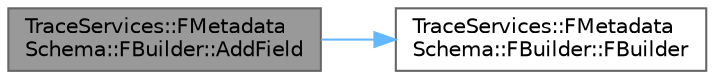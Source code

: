 digraph "TraceServices::FMetadataSchema::FBuilder::AddField"
{
 // INTERACTIVE_SVG=YES
 // LATEX_PDF_SIZE
  bgcolor="transparent";
  edge [fontname=Helvetica,fontsize=10,labelfontname=Helvetica,labelfontsize=10];
  node [fontname=Helvetica,fontsize=10,shape=box,height=0.2,width=0.4];
  rankdir="LR";
  Node1 [id="Node000001",label="TraceServices::FMetadata\lSchema::FBuilder::AddField",height=0.2,width=0.4,color="gray40", fillcolor="grey60", style="filled", fontcolor="black",tooltip=" "];
  Node1 -> Node2 [id="edge1_Node000001_Node000002",color="steelblue1",style="solid",tooltip=" "];
  Node2 [id="Node000002",label="TraceServices::FMetadata\lSchema::FBuilder::FBuilder",height=0.2,width=0.4,color="grey40", fillcolor="white", style="filled",URL="$da/de3/structTraceServices_1_1FMetadataSchema_1_1FBuilder.html#a1434c36d268ad90b72ecf1e1b009795c",tooltip=" "];
}
